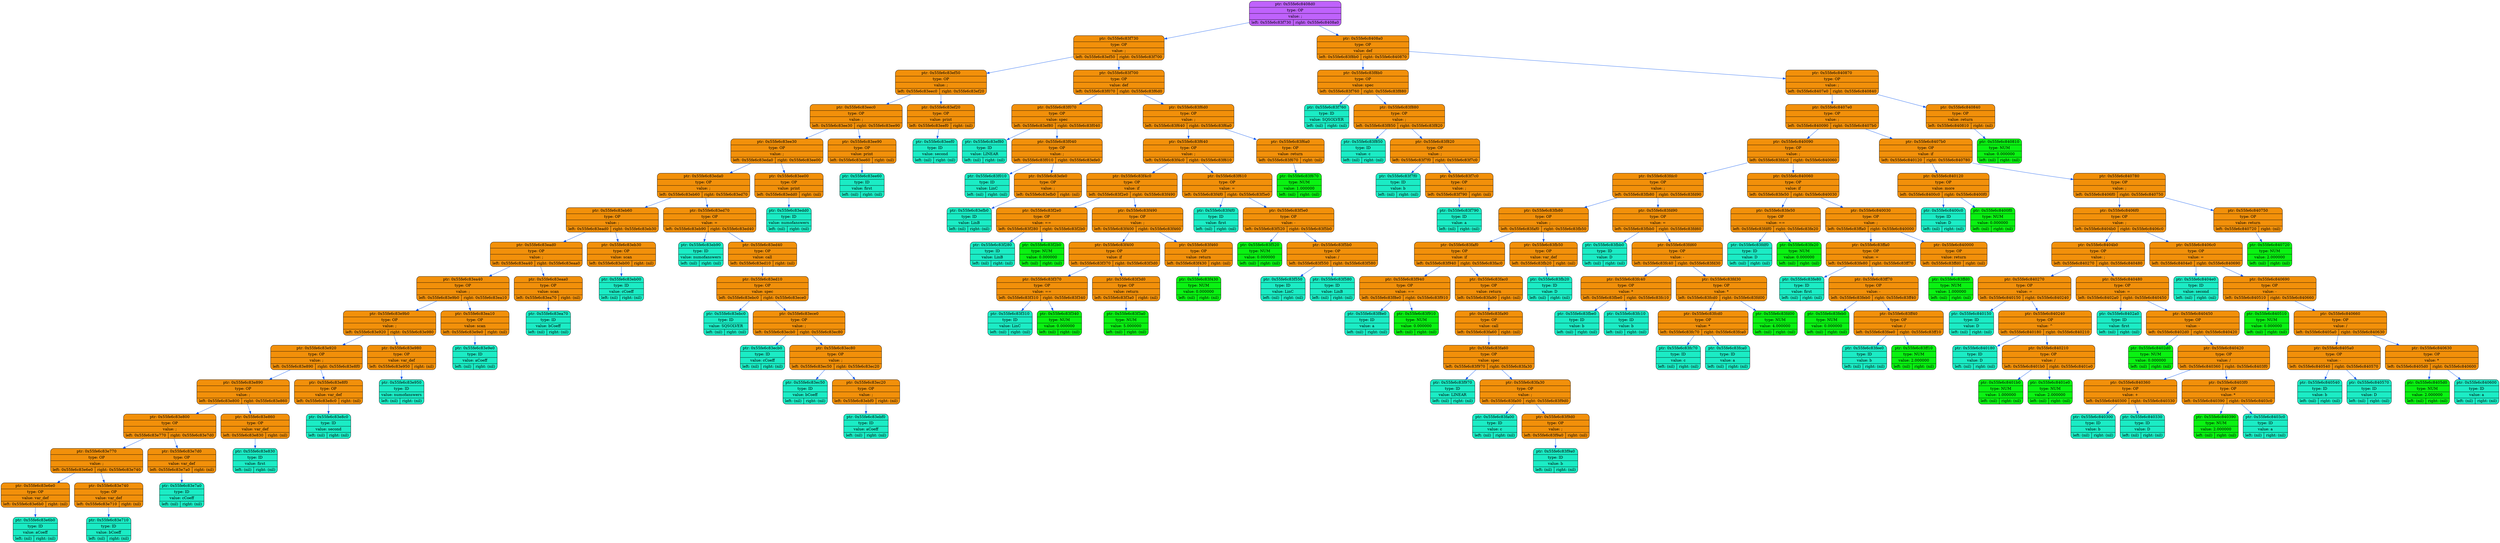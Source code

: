 digraph
{
    rankdir=TP

        node0x55fe6c8408d0[shape=record,style="rounded,filled",fillcolor="#BF62FC",label="{ ptr: 0x55fe6c8408d0 | type: OP | value: ;| { left: 0x55fe6c83f730 | right: 0x55fe6c8408a0 }}"];
    node0x55fe6c8408d0 -> node0x55fe6c83f730[color="#0855F0"]
    node0x55fe6c83f730[shape=record,style="rounded,filled",fillcolor="#F2900A",label="{ ptr: 0x55fe6c83f730 | type: OP | value: ;| { left: 0x55fe6c83ef50 | right: 0x55fe6c83f700 }}"];
    node0x55fe6c83f730 -> node0x55fe6c83ef50[color="#0855F0"]
    node0x55fe6c83ef50[shape=record,style="rounded,filled",fillcolor="#F2900A",label="{ ptr: 0x55fe6c83ef50 | type: OP | value: ;| { left: 0x55fe6c83eec0 | right: 0x55fe6c83ef20 }}"];
    node0x55fe6c83ef50 -> node0x55fe6c83eec0[color="#0855F0"]
    node0x55fe6c83eec0[shape=record,style="rounded,filled",fillcolor="#F2900A",label="{ ptr: 0x55fe6c83eec0 | type: OP | value: ;| { left: 0x55fe6c83ee30 | right: 0x55fe6c83ee90 }}"];
    node0x55fe6c83eec0 -> node0x55fe6c83ee30[color="#0855F0"]
    node0x55fe6c83ee30[shape=record,style="rounded,filled",fillcolor="#F2900A",label="{ ptr: 0x55fe6c83ee30 | type: OP | value: ;| { left: 0x55fe6c83eda0 | right: 0x55fe6c83ee00 }}"];
    node0x55fe6c83ee30 -> node0x55fe6c83eda0[color="#0855F0"]
    node0x55fe6c83eda0[shape=record,style="rounded,filled",fillcolor="#F2900A",label="{ ptr: 0x55fe6c83eda0 | type: OP | value: ;| { left: 0x55fe6c83eb60 | right: 0x55fe6c83ed70 }}"];
    node0x55fe6c83eda0 -> node0x55fe6c83eb60[color="#0855F0"]
    node0x55fe6c83eb60[shape=record,style="rounded,filled",fillcolor="#F2900A",label="{ ptr: 0x55fe6c83eb60 | type: OP | value: ;| { left: 0x55fe6c83ead0 | right: 0x55fe6c83eb30 }}"];
    node0x55fe6c83eb60 -> node0x55fe6c83ead0[color="#0855F0"]
    node0x55fe6c83ead0[shape=record,style="rounded,filled",fillcolor="#F2900A",label="{ ptr: 0x55fe6c83ead0 | type: OP | value: ;| { left: 0x55fe6c83ea40 | right: 0x55fe6c83eaa0 }}"];
    node0x55fe6c83ead0 -> node0x55fe6c83ea40[color="#0855F0"]
    node0x55fe6c83ea40[shape=record,style="rounded,filled",fillcolor="#F2900A",label="{ ptr: 0x55fe6c83ea40 | type: OP | value: ;| { left: 0x55fe6c83e9b0 | right: 0x55fe6c83ea10 }}"];
    node0x55fe6c83ea40 -> node0x55fe6c83e9b0[color="#0855F0"]
    node0x55fe6c83e9b0[shape=record,style="rounded,filled",fillcolor="#F2900A",label="{ ptr: 0x55fe6c83e9b0 | type: OP | value: ;| { left: 0x55fe6c83e920 | right: 0x55fe6c83e980 }}"];
    node0x55fe6c83e9b0 -> node0x55fe6c83e920[color="#0855F0"]
    node0x55fe6c83e920[shape=record,style="rounded,filled",fillcolor="#F2900A",label="{ ptr: 0x55fe6c83e920 | type: OP | value: ;| { left: 0x55fe6c83e890 | right: 0x55fe6c83e8f0 }}"];
    node0x55fe6c83e920 -> node0x55fe6c83e890[color="#0855F0"]
    node0x55fe6c83e890[shape=record,style="rounded,filled",fillcolor="#F2900A",label="{ ptr: 0x55fe6c83e890 | type: OP | value: ;| { left: 0x55fe6c83e800 | right: 0x55fe6c83e860 }}"];
    node0x55fe6c83e890 -> node0x55fe6c83e800[color="#0855F0"]
    node0x55fe6c83e800[shape=record,style="rounded,filled",fillcolor="#F2900A",label="{ ptr: 0x55fe6c83e800 | type: OP | value: ;| { left: 0x55fe6c83e770 | right: 0x55fe6c83e7d0 }}"];
    node0x55fe6c83e800 -> node0x55fe6c83e770[color="#0855F0"]
    node0x55fe6c83e770[shape=record,style="rounded,filled",fillcolor="#F2900A",label="{ ptr: 0x55fe6c83e770 | type: OP | value: ;| { left: 0x55fe6c83e6e0 | right: 0x55fe6c83e740 }}"];
    node0x55fe6c83e770 -> node0x55fe6c83e6e0[color="#0855F0"]
    node0x55fe6c83e6e0[shape=record,style="rounded,filled",fillcolor="#F2900A",label="{ ptr: 0x55fe6c83e6e0 | type: OP | value: var_def| { left: 0x55fe6c83e6b0 | right: (nil) }}"];
    node0x55fe6c83e6e0 -> node0x55fe6c83e6b0[color="#0855F0"]
    node0x55fe6c83e6b0[shape=record,style="rounded,filled",fillcolor="#1BECC5",label="{ ptr: 0x55fe6c83e6b0 | type: ID | value: aCoeff| { left: (nil) | right: (nil) }}"];
    node0x55fe6c83e770 -> node0x55fe6c83e740[color="#0855F0"]
    node0x55fe6c83e740[shape=record,style="rounded,filled",fillcolor="#F2900A",label="{ ptr: 0x55fe6c83e740 | type: OP | value: var_def| { left: 0x55fe6c83e710 | right: (nil) }}"];
    node0x55fe6c83e740 -> node0x55fe6c83e710[color="#0855F0"]
    node0x55fe6c83e710[shape=record,style="rounded,filled",fillcolor="#1BECC5",label="{ ptr: 0x55fe6c83e710 | type: ID | value: bCoeff| { left: (nil) | right: (nil) }}"];
    node0x55fe6c83e800 -> node0x55fe6c83e7d0[color="#0855F0"]
    node0x55fe6c83e7d0[shape=record,style="rounded,filled",fillcolor="#F2900A",label="{ ptr: 0x55fe6c83e7d0 | type: OP | value: var_def| { left: 0x55fe6c83e7a0 | right: (nil) }}"];
    node0x55fe6c83e7d0 -> node0x55fe6c83e7a0[color="#0855F0"]
    node0x55fe6c83e7a0[shape=record,style="rounded,filled",fillcolor="#1BECC5",label="{ ptr: 0x55fe6c83e7a0 | type: ID | value: cCoeff| { left: (nil) | right: (nil) }}"];
    node0x55fe6c83e890 -> node0x55fe6c83e860[color="#0855F0"]
    node0x55fe6c83e860[shape=record,style="rounded,filled",fillcolor="#F2900A",label="{ ptr: 0x55fe6c83e860 | type: OP | value: var_def| { left: 0x55fe6c83e830 | right: (nil) }}"];
    node0x55fe6c83e860 -> node0x55fe6c83e830[color="#0855F0"]
    node0x55fe6c83e830[shape=record,style="rounded,filled",fillcolor="#1BECC5",label="{ ptr: 0x55fe6c83e830 | type: ID | value: first| { left: (nil) | right: (nil) }}"];
    node0x55fe6c83e920 -> node0x55fe6c83e8f0[color="#0855F0"]
    node0x55fe6c83e8f0[shape=record,style="rounded,filled",fillcolor="#F2900A",label="{ ptr: 0x55fe6c83e8f0 | type: OP | value: var_def| { left: 0x55fe6c83e8c0 | right: (nil) }}"];
    node0x55fe6c83e8f0 -> node0x55fe6c83e8c0[color="#0855F0"]
    node0x55fe6c83e8c0[shape=record,style="rounded,filled",fillcolor="#1BECC5",label="{ ptr: 0x55fe6c83e8c0 | type: ID | value: second| { left: (nil) | right: (nil) }}"];
    node0x55fe6c83e9b0 -> node0x55fe6c83e980[color="#0855F0"]
    node0x55fe6c83e980[shape=record,style="rounded,filled",fillcolor="#F2900A",label="{ ptr: 0x55fe6c83e980 | type: OP | value: var_def| { left: 0x55fe6c83e950 | right: (nil) }}"];
    node0x55fe6c83e980 -> node0x55fe6c83e950[color="#0855F0"]
    node0x55fe6c83e950[shape=record,style="rounded,filled",fillcolor="#1BECC5",label="{ ptr: 0x55fe6c83e950 | type: ID | value: numofanswers| { left: (nil) | right: (nil) }}"];
    node0x55fe6c83ea40 -> node0x55fe6c83ea10[color="#0855F0"]
    node0x55fe6c83ea10[shape=record,style="rounded,filled",fillcolor="#F2900A",label="{ ptr: 0x55fe6c83ea10 | type: OP | value: scan| { left: 0x55fe6c83e9e0 | right: (nil) }}"];
    node0x55fe6c83ea10 -> node0x55fe6c83e9e0[color="#0855F0"]
    node0x55fe6c83e9e0[shape=record,style="rounded,filled",fillcolor="#1BECC5",label="{ ptr: 0x55fe6c83e9e0 | type: ID | value: aCoeff| { left: (nil) | right: (nil) }}"];
    node0x55fe6c83ead0 -> node0x55fe6c83eaa0[color="#0855F0"]
    node0x55fe6c83eaa0[shape=record,style="rounded,filled",fillcolor="#F2900A",label="{ ptr: 0x55fe6c83eaa0 | type: OP | value: scan| { left: 0x55fe6c83ea70 | right: (nil) }}"];
    node0x55fe6c83eaa0 -> node0x55fe6c83ea70[color="#0855F0"]
    node0x55fe6c83ea70[shape=record,style="rounded,filled",fillcolor="#1BECC5",label="{ ptr: 0x55fe6c83ea70 | type: ID | value: bCoeff| { left: (nil) | right: (nil) }}"];
    node0x55fe6c83eb60 -> node0x55fe6c83eb30[color="#0855F0"]
    node0x55fe6c83eb30[shape=record,style="rounded,filled",fillcolor="#F2900A",label="{ ptr: 0x55fe6c83eb30 | type: OP | value: scan| { left: 0x55fe6c83eb00 | right: (nil) }}"];
    node0x55fe6c83eb30 -> node0x55fe6c83eb00[color="#0855F0"]
    node0x55fe6c83eb00[shape=record,style="rounded,filled",fillcolor="#1BECC5",label="{ ptr: 0x55fe6c83eb00 | type: ID | value: cCoeff| { left: (nil) | right: (nil) }}"];
    node0x55fe6c83eda0 -> node0x55fe6c83ed70[color="#0855F0"]
    node0x55fe6c83ed70[shape=record,style="rounded,filled",fillcolor="#F2900A",label="{ ptr: 0x55fe6c83ed70 | type: OP | value: =| { left: 0x55fe6c83eb90 | right: 0x55fe6c83ed40 }}"];
    node0x55fe6c83ed70 -> node0x55fe6c83eb90[color="#0855F0"]
    node0x55fe6c83eb90[shape=record,style="rounded,filled",fillcolor="#1BECC5",label="{ ptr: 0x55fe6c83eb90 | type: ID | value: numofanswers| { left: (nil) | right: (nil) }}"];
    node0x55fe6c83ed70 -> node0x55fe6c83ed40[color="#0855F0"]
    node0x55fe6c83ed40[shape=record,style="rounded,filled",fillcolor="#F2900A",label="{ ptr: 0x55fe6c83ed40 | type: OP | value: call| { left: 0x55fe6c83ed10 | right: (nil) }}"];
    node0x55fe6c83ed40 -> node0x55fe6c83ed10[color="#0855F0"]
    node0x55fe6c83ed10[shape=record,style="rounded,filled",fillcolor="#F2900A",label="{ ptr: 0x55fe6c83ed10 | type: OP | value: spec| { left: 0x55fe6c83ebc0 | right: 0x55fe6c83ece0 }}"];
    node0x55fe6c83ed10 -> node0x55fe6c83ebc0[color="#0855F0"]
    node0x55fe6c83ebc0[shape=record,style="rounded,filled",fillcolor="#1BECC5",label="{ ptr: 0x55fe6c83ebc0 | type: ID | value: SQSOLVER| { left: (nil) | right: (nil) }}"];
    node0x55fe6c83ed10 -> node0x55fe6c83ece0[color="#0855F0"]
    node0x55fe6c83ece0[shape=record,style="rounded,filled",fillcolor="#F2900A",label="{ ptr: 0x55fe6c83ece0 | type: OP | value: ;| { left: 0x55fe6c83ecb0 | right: 0x55fe6c83ec80 }}"];
    node0x55fe6c83ece0 -> node0x55fe6c83ecb0[color="#0855F0"]
    node0x55fe6c83ecb0[shape=record,style="rounded,filled",fillcolor="#1BECC5",label="{ ptr: 0x55fe6c83ecb0 | type: ID | value: cCoeff| { left: (nil) | right: (nil) }}"];
    node0x55fe6c83ece0 -> node0x55fe6c83ec80[color="#0855F0"]
    node0x55fe6c83ec80[shape=record,style="rounded,filled",fillcolor="#F2900A",label="{ ptr: 0x55fe6c83ec80 | type: OP | value: ;| { left: 0x55fe6c83ec50 | right: 0x55fe6c83ec20 }}"];
    node0x55fe6c83ec80 -> node0x55fe6c83ec50[color="#0855F0"]
    node0x55fe6c83ec50[shape=record,style="rounded,filled",fillcolor="#1BECC5",label="{ ptr: 0x55fe6c83ec50 | type: ID | value: bCoeff| { left: (nil) | right: (nil) }}"];
    node0x55fe6c83ec80 -> node0x55fe6c83ec20[color="#0855F0"]
    node0x55fe6c83ec20[shape=record,style="rounded,filled",fillcolor="#F2900A",label="{ ptr: 0x55fe6c83ec20 | type: OP | value: ;| { left: 0x55fe6c83ebf0 | right: (nil) }}"];
    node0x55fe6c83ec20 -> node0x55fe6c83ebf0[color="#0855F0"]
    node0x55fe6c83ebf0[shape=record,style="rounded,filled",fillcolor="#1BECC5",label="{ ptr: 0x55fe6c83ebf0 | type: ID | value: aCoeff| { left: (nil) | right: (nil) }}"];
    node0x55fe6c83ee30 -> node0x55fe6c83ee00[color="#0855F0"]
    node0x55fe6c83ee00[shape=record,style="rounded,filled",fillcolor="#F2900A",label="{ ptr: 0x55fe6c83ee00 | type: OP | value: print| { left: 0x55fe6c83edd0 | right: (nil) }}"];
    node0x55fe6c83ee00 -> node0x55fe6c83edd0[color="#0855F0"]
    node0x55fe6c83edd0[shape=record,style="rounded,filled",fillcolor="#1BECC5",label="{ ptr: 0x55fe6c83edd0 | type: ID | value: numofanswers| { left: (nil) | right: (nil) }}"];
    node0x55fe6c83eec0 -> node0x55fe6c83ee90[color="#0855F0"]
    node0x55fe6c83ee90[shape=record,style="rounded,filled",fillcolor="#F2900A",label="{ ptr: 0x55fe6c83ee90 | type: OP | value: print| { left: 0x55fe6c83ee60 | right: (nil) }}"];
    node0x55fe6c83ee90 -> node0x55fe6c83ee60[color="#0855F0"]
    node0x55fe6c83ee60[shape=record,style="rounded,filled",fillcolor="#1BECC5",label="{ ptr: 0x55fe6c83ee60 | type: ID | value: first| { left: (nil) | right: (nil) }}"];
    node0x55fe6c83ef50 -> node0x55fe6c83ef20[color="#0855F0"]
    node0x55fe6c83ef20[shape=record,style="rounded,filled",fillcolor="#F2900A",label="{ ptr: 0x55fe6c83ef20 | type: OP | value: print| { left: 0x55fe6c83eef0 | right: (nil) }}"];
    node0x55fe6c83ef20 -> node0x55fe6c83eef0[color="#0855F0"]
    node0x55fe6c83eef0[shape=record,style="rounded,filled",fillcolor="#1BECC5",label="{ ptr: 0x55fe6c83eef0 | type: ID | value: second| { left: (nil) | right: (nil) }}"];
    node0x55fe6c83f730 -> node0x55fe6c83f700[color="#0855F0"]
    node0x55fe6c83f700[shape=record,style="rounded,filled",fillcolor="#F2900A",label="{ ptr: 0x55fe6c83f700 | type: OP | value: def| { left: 0x55fe6c83f070 | right: 0x55fe6c83f6d0 }}"];
    node0x55fe6c83f700 -> node0x55fe6c83f070[color="#0855F0"]
    node0x55fe6c83f070[shape=record,style="rounded,filled",fillcolor="#F2900A",label="{ ptr: 0x55fe6c83f070 | type: OP | value: spec| { left: 0x55fe6c83ef80 | right: 0x55fe6c83f040 }}"];
    node0x55fe6c83f070 -> node0x55fe6c83ef80[color="#0855F0"]
    node0x55fe6c83ef80[shape=record,style="rounded,filled",fillcolor="#1BECC5",label="{ ptr: 0x55fe6c83ef80 | type: ID | value: LINEAR| { left: (nil) | right: (nil) }}"];
    node0x55fe6c83f070 -> node0x55fe6c83f040[color="#0855F0"]
    node0x55fe6c83f040[shape=record,style="rounded,filled",fillcolor="#F2900A",label="{ ptr: 0x55fe6c83f040 | type: OP | value: ;| { left: 0x55fe6c83f010 | right: 0x55fe6c83efe0 }}"];
    node0x55fe6c83f040 -> node0x55fe6c83f010[color="#0855F0"]
    node0x55fe6c83f010[shape=record,style="rounded,filled",fillcolor="#1BECC5",label="{ ptr: 0x55fe6c83f010 | type: ID | value: LinC| { left: (nil) | right: (nil) }}"];
    node0x55fe6c83f040 -> node0x55fe6c83efe0[color="#0855F0"]
    node0x55fe6c83efe0[shape=record,style="rounded,filled",fillcolor="#F2900A",label="{ ptr: 0x55fe6c83efe0 | type: OP | value: ;| { left: 0x55fe6c83efb0 | right: (nil) }}"];
    node0x55fe6c83efe0 -> node0x55fe6c83efb0[color="#0855F0"]
    node0x55fe6c83efb0[shape=record,style="rounded,filled",fillcolor="#1BECC5",label="{ ptr: 0x55fe6c83efb0 | type: ID | value: LinB| { left: (nil) | right: (nil) }}"];
    node0x55fe6c83f700 -> node0x55fe6c83f6d0[color="#0855F0"]
    node0x55fe6c83f6d0[shape=record,style="rounded,filled",fillcolor="#F2900A",label="{ ptr: 0x55fe6c83f6d0 | type: OP | value: ;| { left: 0x55fe6c83f640 | right: 0x55fe6c83f6a0 }}"];
    node0x55fe6c83f6d0 -> node0x55fe6c83f640[color="#0855F0"]
    node0x55fe6c83f640[shape=record,style="rounded,filled",fillcolor="#F2900A",label="{ ptr: 0x55fe6c83f640 | type: OP | value: ;| { left: 0x55fe6c83f4c0 | right: 0x55fe6c83f610 }}"];
    node0x55fe6c83f640 -> node0x55fe6c83f4c0[color="#0855F0"]
    node0x55fe6c83f4c0[shape=record,style="rounded,filled",fillcolor="#F2900A",label="{ ptr: 0x55fe6c83f4c0 | type: OP | value: if| { left: 0x55fe6c83f2e0 | right: 0x55fe6c83f490 }}"];
    node0x55fe6c83f4c0 -> node0x55fe6c83f2e0[color="#0855F0"]
    node0x55fe6c83f2e0[shape=record,style="rounded,filled",fillcolor="#F2900A",label="{ ptr: 0x55fe6c83f2e0 | type: OP | value: ==| { left: 0x55fe6c83f280 | right: 0x55fe6c83f2b0 }}"];
    node0x55fe6c83f2e0 -> node0x55fe6c83f280[color="#0855F0"]
    node0x55fe6c83f280[shape=record,style="rounded,filled",fillcolor="#1BECC5",label="{ ptr: 0x55fe6c83f280 | type: ID | value: LinB| { left: (nil) | right: (nil) }}"];
    node0x55fe6c83f2e0 -> node0x55fe6c83f2b0[color="#0855F0"]
    node0x55fe6c83f2b0[shape=record,style="rounded,filled",fillcolor="#0AF212",label="{ ptr: 0x55fe6c83f2b0 | type: NUM | value: 0.000000| { left: (nil) | right: (nil) }}"];
    node0x55fe6c83f4c0 -> node0x55fe6c83f490[color="#0855F0"]
    node0x55fe6c83f490[shape=record,style="rounded,filled",fillcolor="#F2900A",label="{ ptr: 0x55fe6c83f490 | type: OP | value: ;| { left: 0x55fe6c83f400 | right: 0x55fe6c83f460 }}"];
    node0x55fe6c83f490 -> node0x55fe6c83f400[color="#0855F0"]
    node0x55fe6c83f400[shape=record,style="rounded,filled",fillcolor="#F2900A",label="{ ptr: 0x55fe6c83f400 | type: OP | value: if| { left: 0x55fe6c83f370 | right: 0x55fe6c83f3d0 }}"];
    node0x55fe6c83f400 -> node0x55fe6c83f370[color="#0855F0"]
    node0x55fe6c83f370[shape=record,style="rounded,filled",fillcolor="#F2900A",label="{ ptr: 0x55fe6c83f370 | type: OP | value: ==| { left: 0x55fe6c83f310 | right: 0x55fe6c83f340 }}"];
    node0x55fe6c83f370 -> node0x55fe6c83f310[color="#0855F0"]
    node0x55fe6c83f310[shape=record,style="rounded,filled",fillcolor="#1BECC5",label="{ ptr: 0x55fe6c83f310 | type: ID | value: LinC| { left: (nil) | right: (nil) }}"];
    node0x55fe6c83f370 -> node0x55fe6c83f340[color="#0855F0"]
    node0x55fe6c83f340[shape=record,style="rounded,filled",fillcolor="#0AF212",label="{ ptr: 0x55fe6c83f340 | type: NUM | value: 0.000000| { left: (nil) | right: (nil) }}"];
    node0x55fe6c83f400 -> node0x55fe6c83f3d0[color="#0855F0"]
    node0x55fe6c83f3d0[shape=record,style="rounded,filled",fillcolor="#F2900A",label="{ ptr: 0x55fe6c83f3d0 | type: OP | value: return| { left: 0x55fe6c83f3a0 | right: (nil) }}"];
    node0x55fe6c83f3d0 -> node0x55fe6c83f3a0[color="#0855F0"]
    node0x55fe6c83f3a0[shape=record,style="rounded,filled",fillcolor="#0AF212",label="{ ptr: 0x55fe6c83f3a0 | type: NUM | value: 5.000000| { left: (nil) | right: (nil) }}"];
    node0x55fe6c83f490 -> node0x55fe6c83f460[color="#0855F0"]
    node0x55fe6c83f460[shape=record,style="rounded,filled",fillcolor="#F2900A",label="{ ptr: 0x55fe6c83f460 | type: OP | value: return| { left: 0x55fe6c83f430 | right: (nil) }}"];
    node0x55fe6c83f460 -> node0x55fe6c83f430[color="#0855F0"]
    node0x55fe6c83f430[shape=record,style="rounded,filled",fillcolor="#0AF212",label="{ ptr: 0x55fe6c83f430 | type: NUM | value: 0.000000| { left: (nil) | right: (nil) }}"];
    node0x55fe6c83f640 -> node0x55fe6c83f610[color="#0855F0"]
    node0x55fe6c83f610[shape=record,style="rounded,filled",fillcolor="#F2900A",label="{ ptr: 0x55fe6c83f610 | type: OP | value: =| { left: 0x55fe6c83f4f0 | right: 0x55fe6c83f5e0 }}"];
    node0x55fe6c83f610 -> node0x55fe6c83f4f0[color="#0855F0"]
    node0x55fe6c83f4f0[shape=record,style="rounded,filled",fillcolor="#1BECC5",label="{ ptr: 0x55fe6c83f4f0 | type: ID | value: first| { left: (nil) | right: (nil) }}"];
    node0x55fe6c83f610 -> node0x55fe6c83f5e0[color="#0855F0"]
    node0x55fe6c83f5e0[shape=record,style="rounded,filled",fillcolor="#F2900A",label="{ ptr: 0x55fe6c83f5e0 | type: OP | value: -| { left: 0x55fe6c83f520 | right: 0x55fe6c83f5b0 }}"];
    node0x55fe6c83f5e0 -> node0x55fe6c83f520[color="#0855F0"]
    node0x55fe6c83f520[shape=record,style="rounded,filled",fillcolor="#0AF212",label="{ ptr: 0x55fe6c83f520 | type: NUM | value: 0.000000| { left: (nil) | right: (nil) }}"];
    node0x55fe6c83f5e0 -> node0x55fe6c83f5b0[color="#0855F0"]
    node0x55fe6c83f5b0[shape=record,style="rounded,filled",fillcolor="#F2900A",label="{ ptr: 0x55fe6c83f5b0 | type: OP | value: /| { left: 0x55fe6c83f550 | right: 0x55fe6c83f580 }}"];
    node0x55fe6c83f5b0 -> node0x55fe6c83f550[color="#0855F0"]
    node0x55fe6c83f550[shape=record,style="rounded,filled",fillcolor="#1BECC5",label="{ ptr: 0x55fe6c83f550 | type: ID | value: LinC| { left: (nil) | right: (nil) }}"];
    node0x55fe6c83f5b0 -> node0x55fe6c83f580[color="#0855F0"]
    node0x55fe6c83f580[shape=record,style="rounded,filled",fillcolor="#1BECC5",label="{ ptr: 0x55fe6c83f580 | type: ID | value: LinB| { left: (nil) | right: (nil) }}"];
    node0x55fe6c83f6d0 -> node0x55fe6c83f6a0[color="#0855F0"]
    node0x55fe6c83f6a0[shape=record,style="rounded,filled",fillcolor="#F2900A",label="{ ptr: 0x55fe6c83f6a0 | type: OP | value: return| { left: 0x55fe6c83f670 | right: (nil) }}"];
    node0x55fe6c83f6a0 -> node0x55fe6c83f670[color="#0855F0"]
    node0x55fe6c83f670[shape=record,style="rounded,filled",fillcolor="#0AF212",label="{ ptr: 0x55fe6c83f670 | type: NUM | value: 1.000000| { left: (nil) | right: (nil) }}"];
    node0x55fe6c8408d0 -> node0x55fe6c8408a0[color="#0855F0"]
    node0x55fe6c8408a0[shape=record,style="rounded,filled",fillcolor="#F2900A",label="{ ptr: 0x55fe6c8408a0 | type: OP | value: def| { left: 0x55fe6c83f8b0 | right: 0x55fe6c840870 }}"];
    node0x55fe6c8408a0 -> node0x55fe6c83f8b0[color="#0855F0"]
    node0x55fe6c83f8b0[shape=record,style="rounded,filled",fillcolor="#F2900A",label="{ ptr: 0x55fe6c83f8b0 | type: OP | value: spec| { left: 0x55fe6c83f760 | right: 0x55fe6c83f880 }}"];
    node0x55fe6c83f8b0 -> node0x55fe6c83f760[color="#0855F0"]
    node0x55fe6c83f760[shape=record,style="rounded,filled",fillcolor="#1BECC5",label="{ ptr: 0x55fe6c83f760 | type: ID | value: SQSOLVER| { left: (nil) | right: (nil) }}"];
    node0x55fe6c83f8b0 -> node0x55fe6c83f880[color="#0855F0"]
    node0x55fe6c83f880[shape=record,style="rounded,filled",fillcolor="#F2900A",label="{ ptr: 0x55fe6c83f880 | type: OP | value: ;| { left: 0x55fe6c83f850 | right: 0x55fe6c83f820 }}"];
    node0x55fe6c83f880 -> node0x55fe6c83f850[color="#0855F0"]
    node0x55fe6c83f850[shape=record,style="rounded,filled",fillcolor="#1BECC5",label="{ ptr: 0x55fe6c83f850 | type: ID | value: c| { left: (nil) | right: (nil) }}"];
    node0x55fe6c83f880 -> node0x55fe6c83f820[color="#0855F0"]
    node0x55fe6c83f820[shape=record,style="rounded,filled",fillcolor="#F2900A",label="{ ptr: 0x55fe6c83f820 | type: OP | value: ;| { left: 0x55fe6c83f7f0 | right: 0x55fe6c83f7c0 }}"];
    node0x55fe6c83f820 -> node0x55fe6c83f7f0[color="#0855F0"]
    node0x55fe6c83f7f0[shape=record,style="rounded,filled",fillcolor="#1BECC5",label="{ ptr: 0x55fe6c83f7f0 | type: ID | value: b| { left: (nil) | right: (nil) }}"];
    node0x55fe6c83f820 -> node0x55fe6c83f7c0[color="#0855F0"]
    node0x55fe6c83f7c0[shape=record,style="rounded,filled",fillcolor="#F2900A",label="{ ptr: 0x55fe6c83f7c0 | type: OP | value: ;| { left: 0x55fe6c83f790 | right: (nil) }}"];
    node0x55fe6c83f7c0 -> node0x55fe6c83f790[color="#0855F0"]
    node0x55fe6c83f790[shape=record,style="rounded,filled",fillcolor="#1BECC5",label="{ ptr: 0x55fe6c83f790 | type: ID | value: a| { left: (nil) | right: (nil) }}"];
    node0x55fe6c8408a0 -> node0x55fe6c840870[color="#0855F0"]
    node0x55fe6c840870[shape=record,style="rounded,filled",fillcolor="#F2900A",label="{ ptr: 0x55fe6c840870 | type: OP | value: ;| { left: 0x55fe6c8407e0 | right: 0x55fe6c840840 }}"];
    node0x55fe6c840870 -> node0x55fe6c8407e0[color="#0855F0"]
    node0x55fe6c8407e0[shape=record,style="rounded,filled",fillcolor="#F2900A",label="{ ptr: 0x55fe6c8407e0 | type: OP | value: ;| { left: 0x55fe6c840090 | right: 0x55fe6c8407b0 }}"];
    node0x55fe6c8407e0 -> node0x55fe6c840090[color="#0855F0"]
    node0x55fe6c840090[shape=record,style="rounded,filled",fillcolor="#F2900A",label="{ ptr: 0x55fe6c840090 | type: OP | value: ;| { left: 0x55fe6c83fdc0 | right: 0x55fe6c840060 }}"];
    node0x55fe6c840090 -> node0x55fe6c83fdc0[color="#0855F0"]
    node0x55fe6c83fdc0[shape=record,style="rounded,filled",fillcolor="#F2900A",label="{ ptr: 0x55fe6c83fdc0 | type: OP | value: ;| { left: 0x55fe6c83fb80 | right: 0x55fe6c83fd90 }}"];
    node0x55fe6c83fdc0 -> node0x55fe6c83fb80[color="#0855F0"]
    node0x55fe6c83fb80[shape=record,style="rounded,filled",fillcolor="#F2900A",label="{ ptr: 0x55fe6c83fb80 | type: OP | value: ;| { left: 0x55fe6c83faf0 | right: 0x55fe6c83fb50 }}"];
    node0x55fe6c83fb80 -> node0x55fe6c83faf0[color="#0855F0"]
    node0x55fe6c83faf0[shape=record,style="rounded,filled",fillcolor="#F2900A",label="{ ptr: 0x55fe6c83faf0 | type: OP | value: if| { left: 0x55fe6c83f940 | right: 0x55fe6c83fac0 }}"];
    node0x55fe6c83faf0 -> node0x55fe6c83f940[color="#0855F0"]
    node0x55fe6c83f940[shape=record,style="rounded,filled",fillcolor="#F2900A",label="{ ptr: 0x55fe6c83f940 | type: OP | value: ==| { left: 0x55fe6c83f8e0 | right: 0x55fe6c83f910 }}"];
    node0x55fe6c83f940 -> node0x55fe6c83f8e0[color="#0855F0"]
    node0x55fe6c83f8e0[shape=record,style="rounded,filled",fillcolor="#1BECC5",label="{ ptr: 0x55fe6c83f8e0 | type: ID | value: a| { left: (nil) | right: (nil) }}"];
    node0x55fe6c83f940 -> node0x55fe6c83f910[color="#0855F0"]
    node0x55fe6c83f910[shape=record,style="rounded,filled",fillcolor="#0AF212",label="{ ptr: 0x55fe6c83f910 | type: NUM | value: 0.000000| { left: (nil) | right: (nil) }}"];
    node0x55fe6c83faf0 -> node0x55fe6c83fac0[color="#0855F0"]
    node0x55fe6c83fac0[shape=record,style="rounded,filled",fillcolor="#F2900A",label="{ ptr: 0x55fe6c83fac0 | type: OP | value: return| { left: 0x55fe6c83fa90 | right: (nil) }}"];
    node0x55fe6c83fac0 -> node0x55fe6c83fa90[color="#0855F0"]
    node0x55fe6c83fa90[shape=record,style="rounded,filled",fillcolor="#F2900A",label="{ ptr: 0x55fe6c83fa90 | type: OP | value: call| { left: 0x55fe6c83fa60 | right: (nil) }}"];
    node0x55fe6c83fa90 -> node0x55fe6c83fa60[color="#0855F0"]
    node0x55fe6c83fa60[shape=record,style="rounded,filled",fillcolor="#F2900A",label="{ ptr: 0x55fe6c83fa60 | type: OP | value: spec| { left: 0x55fe6c83f970 | right: 0x55fe6c83fa30 }}"];
    node0x55fe6c83fa60 -> node0x55fe6c83f970[color="#0855F0"]
    node0x55fe6c83f970[shape=record,style="rounded,filled",fillcolor="#1BECC5",label="{ ptr: 0x55fe6c83f970 | type: ID | value: LINEAR| { left: (nil) | right: (nil) }}"];
    node0x55fe6c83fa60 -> node0x55fe6c83fa30[color="#0855F0"]
    node0x55fe6c83fa30[shape=record,style="rounded,filled",fillcolor="#F2900A",label="{ ptr: 0x55fe6c83fa30 | type: OP | value: ;| { left: 0x55fe6c83fa00 | right: 0x55fe6c83f9d0 }}"];
    node0x55fe6c83fa30 -> node0x55fe6c83fa00[color="#0855F0"]
    node0x55fe6c83fa00[shape=record,style="rounded,filled",fillcolor="#1BECC5",label="{ ptr: 0x55fe6c83fa00 | type: ID | value: c| { left: (nil) | right: (nil) }}"];
    node0x55fe6c83fa30 -> node0x55fe6c83f9d0[color="#0855F0"]
    node0x55fe6c83f9d0[shape=record,style="rounded,filled",fillcolor="#F2900A",label="{ ptr: 0x55fe6c83f9d0 | type: OP | value: ;| { left: 0x55fe6c83f9a0 | right: (nil) }}"];
    node0x55fe6c83f9d0 -> node0x55fe6c83f9a0[color="#0855F0"]
    node0x55fe6c83f9a0[shape=record,style="rounded,filled",fillcolor="#1BECC5",label="{ ptr: 0x55fe6c83f9a0 | type: ID | value: b| { left: (nil) | right: (nil) }}"];
    node0x55fe6c83fb80 -> node0x55fe6c83fb50[color="#0855F0"]
    node0x55fe6c83fb50[shape=record,style="rounded,filled",fillcolor="#F2900A",label="{ ptr: 0x55fe6c83fb50 | type: OP | value: var_def| { left: 0x55fe6c83fb20 | right: (nil) }}"];
    node0x55fe6c83fb50 -> node0x55fe6c83fb20[color="#0855F0"]
    node0x55fe6c83fb20[shape=record,style="rounded,filled",fillcolor="#1BECC5",label="{ ptr: 0x55fe6c83fb20 | type: ID | value: D| { left: (nil) | right: (nil) }}"];
    node0x55fe6c83fdc0 -> node0x55fe6c83fd90[color="#0855F0"]
    node0x55fe6c83fd90[shape=record,style="rounded,filled",fillcolor="#F2900A",label="{ ptr: 0x55fe6c83fd90 | type: OP | value: =| { left: 0x55fe6c83fbb0 | right: 0x55fe6c83fd60 }}"];
    node0x55fe6c83fd90 -> node0x55fe6c83fbb0[color="#0855F0"]
    node0x55fe6c83fbb0[shape=record,style="rounded,filled",fillcolor="#1BECC5",label="{ ptr: 0x55fe6c83fbb0 | type: ID | value: D| { left: (nil) | right: (nil) }}"];
    node0x55fe6c83fd90 -> node0x55fe6c83fd60[color="#0855F0"]
    node0x55fe6c83fd60[shape=record,style="rounded,filled",fillcolor="#F2900A",label="{ ptr: 0x55fe6c83fd60 | type: OP | value: -| { left: 0x55fe6c83fc40 | right: 0x55fe6c83fd30 }}"];
    node0x55fe6c83fd60 -> node0x55fe6c83fc40[color="#0855F0"]
    node0x55fe6c83fc40[shape=record,style="rounded,filled",fillcolor="#F2900A",label="{ ptr: 0x55fe6c83fc40 | type: OP | value: *| { left: 0x55fe6c83fbe0 | right: 0x55fe6c83fc10 }}"];
    node0x55fe6c83fc40 -> node0x55fe6c83fbe0[color="#0855F0"]
    node0x55fe6c83fbe0[shape=record,style="rounded,filled",fillcolor="#1BECC5",label="{ ptr: 0x55fe6c83fbe0 | type: ID | value: b| { left: (nil) | right: (nil) }}"];
    node0x55fe6c83fc40 -> node0x55fe6c83fc10[color="#0855F0"]
    node0x55fe6c83fc10[shape=record,style="rounded,filled",fillcolor="#1BECC5",label="{ ptr: 0x55fe6c83fc10 | type: ID | value: b| { left: (nil) | right: (nil) }}"];
    node0x55fe6c83fd60 -> node0x55fe6c83fd30[color="#0855F0"]
    node0x55fe6c83fd30[shape=record,style="rounded,filled",fillcolor="#F2900A",label="{ ptr: 0x55fe6c83fd30 | type: OP | value: *| { left: 0x55fe6c83fcd0 | right: 0x55fe6c83fd00 }}"];
    node0x55fe6c83fd30 -> node0x55fe6c83fcd0[color="#0855F0"]
    node0x55fe6c83fcd0[shape=record,style="rounded,filled",fillcolor="#F2900A",label="{ ptr: 0x55fe6c83fcd0 | type: OP | value: *| { left: 0x55fe6c83fc70 | right: 0x55fe6c83fca0 }}"];
    node0x55fe6c83fcd0 -> node0x55fe6c83fc70[color="#0855F0"]
    node0x55fe6c83fc70[shape=record,style="rounded,filled",fillcolor="#1BECC5",label="{ ptr: 0x55fe6c83fc70 | type: ID | value: c| { left: (nil) | right: (nil) }}"];
    node0x55fe6c83fcd0 -> node0x55fe6c83fca0[color="#0855F0"]
    node0x55fe6c83fca0[shape=record,style="rounded,filled",fillcolor="#1BECC5",label="{ ptr: 0x55fe6c83fca0 | type: ID | value: a| { left: (nil) | right: (nil) }}"];
    node0x55fe6c83fd30 -> node0x55fe6c83fd00[color="#0855F0"]
    node0x55fe6c83fd00[shape=record,style="rounded,filled",fillcolor="#0AF212",label="{ ptr: 0x55fe6c83fd00 | type: NUM | value: 4.000000| { left: (nil) | right: (nil) }}"];
    node0x55fe6c840090 -> node0x55fe6c840060[color="#0855F0"]
    node0x55fe6c840060[shape=record,style="rounded,filled",fillcolor="#F2900A",label="{ ptr: 0x55fe6c840060 | type: OP | value: if| { left: 0x55fe6c83fe50 | right: 0x55fe6c840030 }}"];
    node0x55fe6c840060 -> node0x55fe6c83fe50[color="#0855F0"]
    node0x55fe6c83fe50[shape=record,style="rounded,filled",fillcolor="#F2900A",label="{ ptr: 0x55fe6c83fe50 | type: OP | value: ==| { left: 0x55fe6c83fdf0 | right: 0x55fe6c83fe20 }}"];
    node0x55fe6c83fe50 -> node0x55fe6c83fdf0[color="#0855F0"]
    node0x55fe6c83fdf0[shape=record,style="rounded,filled",fillcolor="#1BECC5",label="{ ptr: 0x55fe6c83fdf0 | type: ID | value: D| { left: (nil) | right: (nil) }}"];
    node0x55fe6c83fe50 -> node0x55fe6c83fe20[color="#0855F0"]
    node0x55fe6c83fe20[shape=record,style="rounded,filled",fillcolor="#0AF212",label="{ ptr: 0x55fe6c83fe20 | type: NUM | value: 0.000000| { left: (nil) | right: (nil) }}"];
    node0x55fe6c840060 -> node0x55fe6c840030[color="#0855F0"]
    node0x55fe6c840030[shape=record,style="rounded,filled",fillcolor="#F2900A",label="{ ptr: 0x55fe6c840030 | type: OP | value: ;| { left: 0x55fe6c83ffa0 | right: 0x55fe6c840000 }}"];
    node0x55fe6c840030 -> node0x55fe6c83ffa0[color="#0855F0"]
    node0x55fe6c83ffa0[shape=record,style="rounded,filled",fillcolor="#F2900A",label="{ ptr: 0x55fe6c83ffa0 | type: OP | value: =| { left: 0x55fe6c83fe80 | right: 0x55fe6c83ff70 }}"];
    node0x55fe6c83ffa0 -> node0x55fe6c83fe80[color="#0855F0"]
    node0x55fe6c83fe80[shape=record,style="rounded,filled",fillcolor="#1BECC5",label="{ ptr: 0x55fe6c83fe80 | type: ID | value: first| { left: (nil) | right: (nil) }}"];
    node0x55fe6c83ffa0 -> node0x55fe6c83ff70[color="#0855F0"]
    node0x55fe6c83ff70[shape=record,style="rounded,filled",fillcolor="#F2900A",label="{ ptr: 0x55fe6c83ff70 | type: OP | value: -| { left: 0x55fe6c83feb0 | right: 0x55fe6c83ff40 }}"];
    node0x55fe6c83ff70 -> node0x55fe6c83feb0[color="#0855F0"]
    node0x55fe6c83feb0[shape=record,style="rounded,filled",fillcolor="#0AF212",label="{ ptr: 0x55fe6c83feb0 | type: NUM | value: 0.000000| { left: (nil) | right: (nil) }}"];
    node0x55fe6c83ff70 -> node0x55fe6c83ff40[color="#0855F0"]
    node0x55fe6c83ff40[shape=record,style="rounded,filled",fillcolor="#F2900A",label="{ ptr: 0x55fe6c83ff40 | type: OP | value: /| { left: 0x55fe6c83fee0 | right: 0x55fe6c83ff10 }}"];
    node0x55fe6c83ff40 -> node0x55fe6c83fee0[color="#0855F0"]
    node0x55fe6c83fee0[shape=record,style="rounded,filled",fillcolor="#1BECC5",label="{ ptr: 0x55fe6c83fee0 | type: ID | value: b| { left: (nil) | right: (nil) }}"];
    node0x55fe6c83ff40 -> node0x55fe6c83ff10[color="#0855F0"]
    node0x55fe6c83ff10[shape=record,style="rounded,filled",fillcolor="#0AF212",label="{ ptr: 0x55fe6c83ff10 | type: NUM | value: 2.000000| { left: (nil) | right: (nil) }}"];
    node0x55fe6c840030 -> node0x55fe6c840000[color="#0855F0"]
    node0x55fe6c840000[shape=record,style="rounded,filled",fillcolor="#F2900A",label="{ ptr: 0x55fe6c840000 | type: OP | value: return| { left: 0x55fe6c83ffd0 | right: (nil) }}"];
    node0x55fe6c840000 -> node0x55fe6c83ffd0[color="#0855F0"]
    node0x55fe6c83ffd0[shape=record,style="rounded,filled",fillcolor="#0AF212",label="{ ptr: 0x55fe6c83ffd0 | type: NUM | value: 1.000000| { left: (nil) | right: (nil) }}"];
    node0x55fe6c8407e0 -> node0x55fe6c8407b0[color="#0855F0"]
    node0x55fe6c8407b0[shape=record,style="rounded,filled",fillcolor="#F2900A",label="{ ptr: 0x55fe6c8407b0 | type: OP | value: if| { left: 0x55fe6c840120 | right: 0x55fe6c840780 }}"];
    node0x55fe6c8407b0 -> node0x55fe6c840120[color="#0855F0"]
    node0x55fe6c840120[shape=record,style="rounded,filled",fillcolor="#F2900A",label="{ ptr: 0x55fe6c840120 | type: OP | value: more| { left: 0x55fe6c8400c0 | right: 0x55fe6c8400f0 }}"];
    node0x55fe6c840120 -> node0x55fe6c8400c0[color="#0855F0"]
    node0x55fe6c8400c0[shape=record,style="rounded,filled",fillcolor="#1BECC5",label="{ ptr: 0x55fe6c8400c0 | type: ID | value: D| { left: (nil) | right: (nil) }}"];
    node0x55fe6c840120 -> node0x55fe6c8400f0[color="#0855F0"]
    node0x55fe6c8400f0[shape=record,style="rounded,filled",fillcolor="#0AF212",label="{ ptr: 0x55fe6c8400f0 | type: NUM | value: 0.000000| { left: (nil) | right: (nil) }}"];
    node0x55fe6c8407b0 -> node0x55fe6c840780[color="#0855F0"]
    node0x55fe6c840780[shape=record,style="rounded,filled",fillcolor="#F2900A",label="{ ptr: 0x55fe6c840780 | type: OP | value: ;| { left: 0x55fe6c8406f0 | right: 0x55fe6c840750 }}"];
    node0x55fe6c840780 -> node0x55fe6c8406f0[color="#0855F0"]
    node0x55fe6c8406f0[shape=record,style="rounded,filled",fillcolor="#F2900A",label="{ ptr: 0x55fe6c8406f0 | type: OP | value: ;| { left: 0x55fe6c8404b0 | right: 0x55fe6c8406c0 }}"];
    node0x55fe6c8406f0 -> node0x55fe6c8404b0[color="#0855F0"]
    node0x55fe6c8404b0[shape=record,style="rounded,filled",fillcolor="#F2900A",label="{ ptr: 0x55fe6c8404b0 | type: OP | value: ;| { left: 0x55fe6c840270 | right: 0x55fe6c840480 }}"];
    node0x55fe6c8404b0 -> node0x55fe6c840270[color="#0855F0"]
    node0x55fe6c840270[shape=record,style="rounded,filled",fillcolor="#F2900A",label="{ ptr: 0x55fe6c840270 | type: OP | value: =| { left: 0x55fe6c840150 | right: 0x55fe6c840240 }}"];
    node0x55fe6c840270 -> node0x55fe6c840150[color="#0855F0"]
    node0x55fe6c840150[shape=record,style="rounded,filled",fillcolor="#1BECC5",label="{ ptr: 0x55fe6c840150 | type: ID | value: D| { left: (nil) | right: (nil) }}"];
    node0x55fe6c840270 -> node0x55fe6c840240[color="#0855F0"]
    node0x55fe6c840240[shape=record,style="rounded,filled",fillcolor="#F2900A",label="{ ptr: 0x55fe6c840240 | type: OP | value: ^| { left: 0x55fe6c840180 | right: 0x55fe6c840210 }}"];
    node0x55fe6c840240 -> node0x55fe6c840180[color="#0855F0"]
    node0x55fe6c840180[shape=record,style="rounded,filled",fillcolor="#1BECC5",label="{ ptr: 0x55fe6c840180 | type: ID | value: D| { left: (nil) | right: (nil) }}"];
    node0x55fe6c840240 -> node0x55fe6c840210[color="#0855F0"]
    node0x55fe6c840210[shape=record,style="rounded,filled",fillcolor="#F2900A",label="{ ptr: 0x55fe6c840210 | type: OP | value: /| { left: 0x55fe6c8401b0 | right: 0x55fe6c8401e0 }}"];
    node0x55fe6c840210 -> node0x55fe6c8401b0[color="#0855F0"]
    node0x55fe6c8401b0[shape=record,style="rounded,filled",fillcolor="#0AF212",label="{ ptr: 0x55fe6c8401b0 | type: NUM | value: 1.000000| { left: (nil) | right: (nil) }}"];
    node0x55fe6c840210 -> node0x55fe6c8401e0[color="#0855F0"]
    node0x55fe6c8401e0[shape=record,style="rounded,filled",fillcolor="#0AF212",label="{ ptr: 0x55fe6c8401e0 | type: NUM | value: 2.000000| { left: (nil) | right: (nil) }}"];
    node0x55fe6c8404b0 -> node0x55fe6c840480[color="#0855F0"]
    node0x55fe6c840480[shape=record,style="rounded,filled",fillcolor="#F2900A",label="{ ptr: 0x55fe6c840480 | type: OP | value: =| { left: 0x55fe6c8402a0 | right: 0x55fe6c840450 }}"];
    node0x55fe6c840480 -> node0x55fe6c8402a0[color="#0855F0"]
    node0x55fe6c8402a0[shape=record,style="rounded,filled",fillcolor="#1BECC5",label="{ ptr: 0x55fe6c8402a0 | type: ID | value: first| { left: (nil) | right: (nil) }}"];
    node0x55fe6c840480 -> node0x55fe6c840450[color="#0855F0"]
    node0x55fe6c840450[shape=record,style="rounded,filled",fillcolor="#F2900A",label="{ ptr: 0x55fe6c840450 | type: OP | value: -| { left: 0x55fe6c8402d0 | right: 0x55fe6c840420 }}"];
    node0x55fe6c840450 -> node0x55fe6c8402d0[color="#0855F0"]
    node0x55fe6c8402d0[shape=record,style="rounded,filled",fillcolor="#0AF212",label="{ ptr: 0x55fe6c8402d0 | type: NUM | value: 0.000000| { left: (nil) | right: (nil) }}"];
    node0x55fe6c840450 -> node0x55fe6c840420[color="#0855F0"]
    node0x55fe6c840420[shape=record,style="rounded,filled",fillcolor="#F2900A",label="{ ptr: 0x55fe6c840420 | type: OP | value: /| { left: 0x55fe6c840360 | right: 0x55fe6c8403f0 }}"];
    node0x55fe6c840420 -> node0x55fe6c840360[color="#0855F0"]
    node0x55fe6c840360[shape=record,style="rounded,filled",fillcolor="#F2900A",label="{ ptr: 0x55fe6c840360 | type: OP | value: +| { left: 0x55fe6c840300 | right: 0x55fe6c840330 }}"];
    node0x55fe6c840360 -> node0x55fe6c840300[color="#0855F0"]
    node0x55fe6c840300[shape=record,style="rounded,filled",fillcolor="#1BECC5",label="{ ptr: 0x55fe6c840300 | type: ID | value: b| { left: (nil) | right: (nil) }}"];
    node0x55fe6c840360 -> node0x55fe6c840330[color="#0855F0"]
    node0x55fe6c840330[shape=record,style="rounded,filled",fillcolor="#1BECC5",label="{ ptr: 0x55fe6c840330 | type: ID | value: D| { left: (nil) | right: (nil) }}"];
    node0x55fe6c840420 -> node0x55fe6c8403f0[color="#0855F0"]
    node0x55fe6c8403f0[shape=record,style="rounded,filled",fillcolor="#F2900A",label="{ ptr: 0x55fe6c8403f0 | type: OP | value: *| { left: 0x55fe6c840390 | right: 0x55fe6c8403c0 }}"];
    node0x55fe6c8403f0 -> node0x55fe6c840390[color="#0855F0"]
    node0x55fe6c840390[shape=record,style="rounded,filled",fillcolor="#0AF212",label="{ ptr: 0x55fe6c840390 | type: NUM | value: 2.000000| { left: (nil) | right: (nil) }}"];
    node0x55fe6c8403f0 -> node0x55fe6c8403c0[color="#0855F0"]
    node0x55fe6c8403c0[shape=record,style="rounded,filled",fillcolor="#1BECC5",label="{ ptr: 0x55fe6c8403c0 | type: ID | value: a| { left: (nil) | right: (nil) }}"];
    node0x55fe6c8406f0 -> node0x55fe6c8406c0[color="#0855F0"]
    node0x55fe6c8406c0[shape=record,style="rounded,filled",fillcolor="#F2900A",label="{ ptr: 0x55fe6c8406c0 | type: OP | value: =| { left: 0x55fe6c8404e0 | right: 0x55fe6c840690 }}"];
    node0x55fe6c8406c0 -> node0x55fe6c8404e0[color="#0855F0"]
    node0x55fe6c8404e0[shape=record,style="rounded,filled",fillcolor="#1BECC5",label="{ ptr: 0x55fe6c8404e0 | type: ID | value: second| { left: (nil) | right: (nil) }}"];
    node0x55fe6c8406c0 -> node0x55fe6c840690[color="#0855F0"]
    node0x55fe6c840690[shape=record,style="rounded,filled",fillcolor="#F2900A",label="{ ptr: 0x55fe6c840690 | type: OP | value: -| { left: 0x55fe6c840510 | right: 0x55fe6c840660 }}"];
    node0x55fe6c840690 -> node0x55fe6c840510[color="#0855F0"]
    node0x55fe6c840510[shape=record,style="rounded,filled",fillcolor="#0AF212",label="{ ptr: 0x55fe6c840510 | type: NUM | value: 0.000000| { left: (nil) | right: (nil) }}"];
    node0x55fe6c840690 -> node0x55fe6c840660[color="#0855F0"]
    node0x55fe6c840660[shape=record,style="rounded,filled",fillcolor="#F2900A",label="{ ptr: 0x55fe6c840660 | type: OP | value: /| { left: 0x55fe6c8405a0 | right: 0x55fe6c840630 }}"];
    node0x55fe6c840660 -> node0x55fe6c8405a0[color="#0855F0"]
    node0x55fe6c8405a0[shape=record,style="rounded,filled",fillcolor="#F2900A",label="{ ptr: 0x55fe6c8405a0 | type: OP | value: -| { left: 0x55fe6c840540 | right: 0x55fe6c840570 }}"];
    node0x55fe6c8405a0 -> node0x55fe6c840540[color="#0855F0"]
    node0x55fe6c840540[shape=record,style="rounded,filled",fillcolor="#1BECC5",label="{ ptr: 0x55fe6c840540 | type: ID | value: b| { left: (nil) | right: (nil) }}"];
    node0x55fe6c8405a0 -> node0x55fe6c840570[color="#0855F0"]
    node0x55fe6c840570[shape=record,style="rounded,filled",fillcolor="#1BECC5",label="{ ptr: 0x55fe6c840570 | type: ID | value: D| { left: (nil) | right: (nil) }}"];
    node0x55fe6c840660 -> node0x55fe6c840630[color="#0855F0"]
    node0x55fe6c840630[shape=record,style="rounded,filled",fillcolor="#F2900A",label="{ ptr: 0x55fe6c840630 | type: OP | value: *| { left: 0x55fe6c8405d0 | right: 0x55fe6c840600 }}"];
    node0x55fe6c840630 -> node0x55fe6c8405d0[color="#0855F0"]
    node0x55fe6c8405d0[shape=record,style="rounded,filled",fillcolor="#0AF212",label="{ ptr: 0x55fe6c8405d0 | type: NUM | value: 2.000000| { left: (nil) | right: (nil) }}"];
    node0x55fe6c840630 -> node0x55fe6c840600[color="#0855F0"]
    node0x55fe6c840600[shape=record,style="rounded,filled",fillcolor="#1BECC5",label="{ ptr: 0x55fe6c840600 | type: ID | value: a| { left: (nil) | right: (nil) }}"];
    node0x55fe6c840780 -> node0x55fe6c840750[color="#0855F0"]
    node0x55fe6c840750[shape=record,style="rounded,filled",fillcolor="#F2900A",label="{ ptr: 0x55fe6c840750 | type: OP | value: return| { left: 0x55fe6c840720 | right: (nil) }}"];
    node0x55fe6c840750 -> node0x55fe6c840720[color="#0855F0"]
    node0x55fe6c840720[shape=record,style="rounded,filled",fillcolor="#0AF212",label="{ ptr: 0x55fe6c840720 | type: NUM | value: 2.000000| { left: (nil) | right: (nil) }}"];
    node0x55fe6c840870 -> node0x55fe6c840840[color="#0855F0"]
    node0x55fe6c840840[shape=record,style="rounded,filled",fillcolor="#F2900A",label="{ ptr: 0x55fe6c840840 | type: OP | value: return| { left: 0x55fe6c840810 | right: (nil) }}"];
    node0x55fe6c840840 -> node0x55fe6c840810[color="#0855F0"]
    node0x55fe6c840810[shape=record,style="rounded,filled",fillcolor="#0AF212",label="{ ptr: 0x55fe6c840810 | type: NUM | value: 0.000000| { left: (nil) | right: (nil) }}"];
}